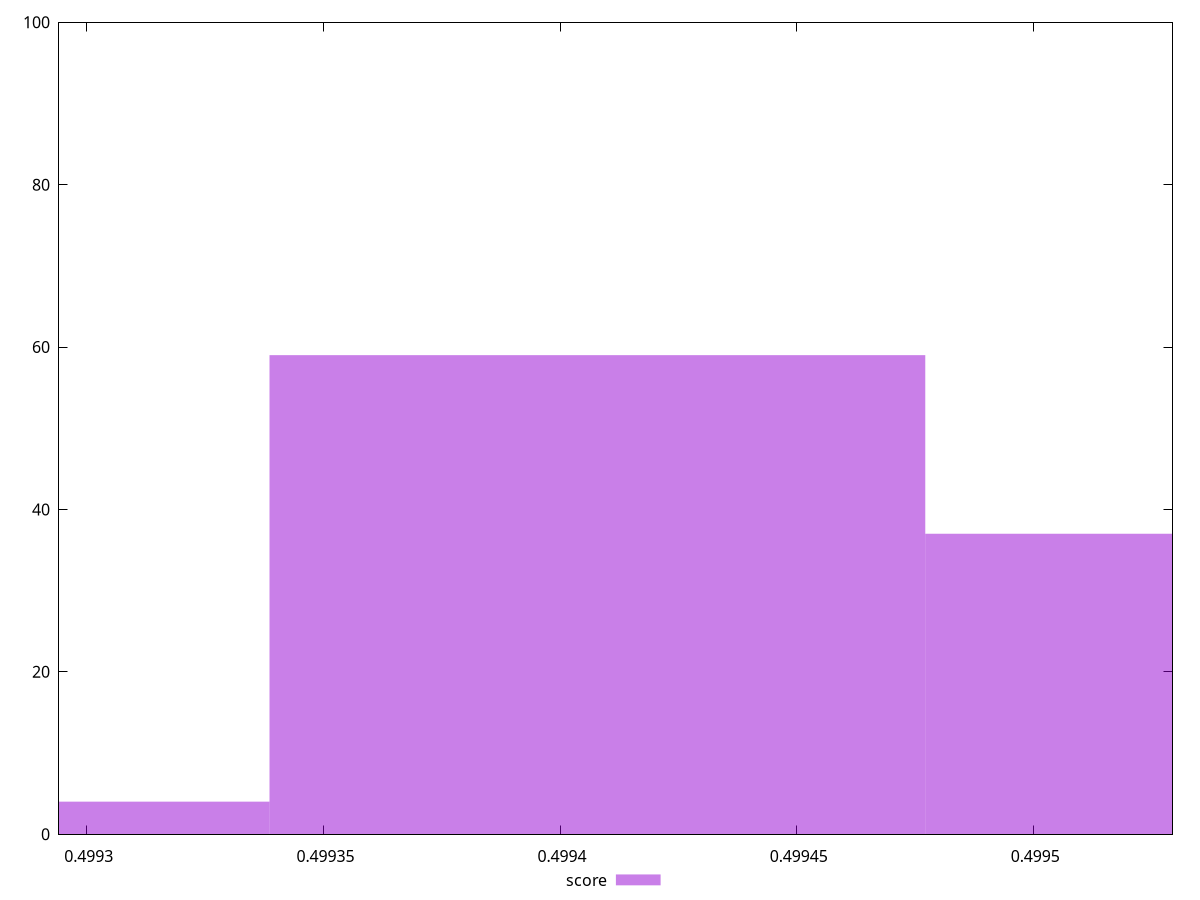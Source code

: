 reset

$score <<EOF
0.4994078844035254 59
0.4995464548486984 37
0.4992693139583524 4
EOF

set key outside below
set boxwidth 0.00013857044517300926
set xrange [0.49929411764705883:0.4995294117647059]
set yrange [0:100]
set style fill transparent solid 0.5 noborder
set terminal svg size 640, 490 enhanced background rgb 'white'
set output "report_00007_2020-12-11T15:55:29.892Z/uses-rel-preload/samples/pages+cached+noexternal+nocss/score/histogram.svg"

plot $score title "score" with boxes

reset
